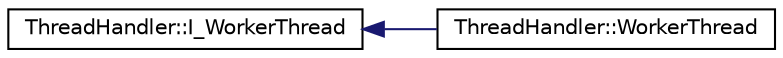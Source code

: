 digraph "Graphical Class Hierarchy"
{
 // INTERACTIVE_SVG=YES
 // LATEX_PDF_SIZE
  edge [fontname="Helvetica",fontsize="10",labelfontname="Helvetica",labelfontsize="10"];
  node [fontname="Helvetica",fontsize="10",shape=record];
  rankdir="LR";
  Node0 [label="ThreadHandler::I_WorkerThread",height=0.2,width=0.4,color="black", fillcolor="white", style="filled",URL="$d9/d06/classThreadHandler_1_1I__WorkerThread.html",tooltip="Thread Worker Interface."];
  Node0 -> Node1 [dir="back",color="midnightblue",fontsize="10",style="solid",fontname="Helvetica"];
  Node1 [label="ThreadHandler::WorkerThread",height=0.2,width=0.4,color="black", fillcolor="white", style="filled",URL="$d6/d75/classThreadHandler_1_1WorkerThread.html",tooltip="A thread that carries out a task. Made a nested class so that it can have access to the pools members..."];
}
